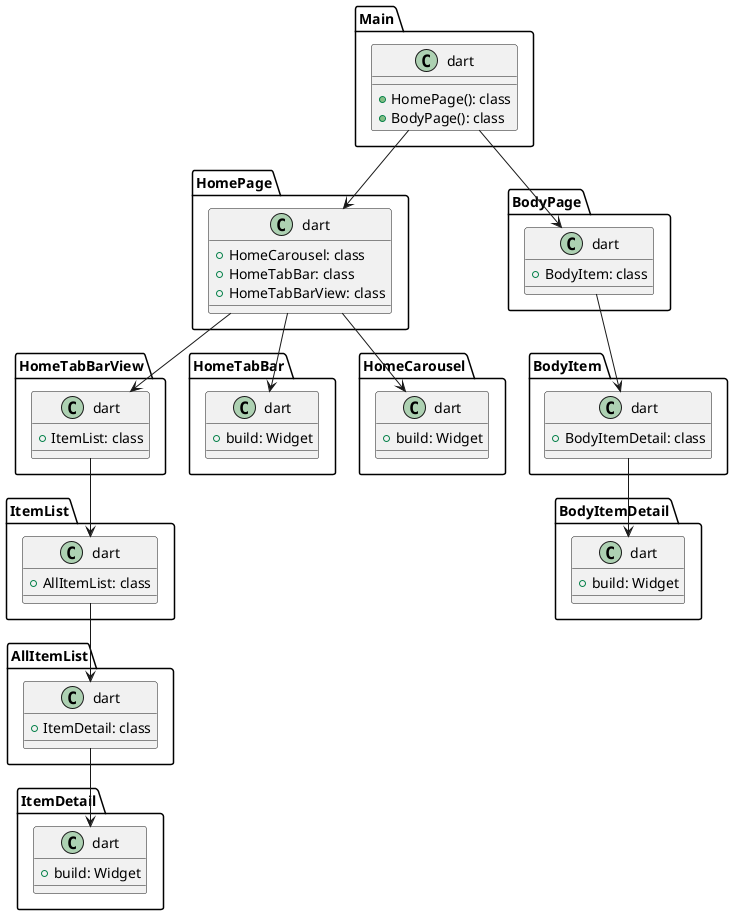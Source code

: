 @startuml test

class Main.dart {
    +HomePage(): class
    +BodyPage(): class
}

class HomePage.dart {
    +HomeCarousel: class
    +HomeTabBar: class
    +HomeTabBarView: class
}

class BodyPage.dart {
    +BodyItem: class
}

class BodyItem.dart {
    +BodyItemDetail: class
}

class BodyItemDetail.dart {
    +build: Widget
}

class HomeTabBarView.dart {
    +ItemList: class
}

class HomeTabBar.dart {
    +build: Widget
}

class HomeCarousel.dart {
    +build: Widget
}

class ItemList.dart {
    +AllItemList: class
}

class AllItemList.dart {
    +ItemDetail: class
}

class ItemDetail.dart {
    +build: Widget
}

Main.dart --> HomePage.dart
Main.dart --> BodyPage.dart
HomePage.dart --> HomeCarousel.dart
HomePage.dart --> HomeTabBar.dart
HomePage.dart --> HomeTabBarView.dart
HomeTabBarView.dart --> ItemList.dart
ItemList.dart --> AllItemList.dart
AllItemList.dart --> ItemDetail.dart
BodyPage.dart --> BodyItem.dart
BodyItem.dart --> BodyItemDetail.dart

@enduml